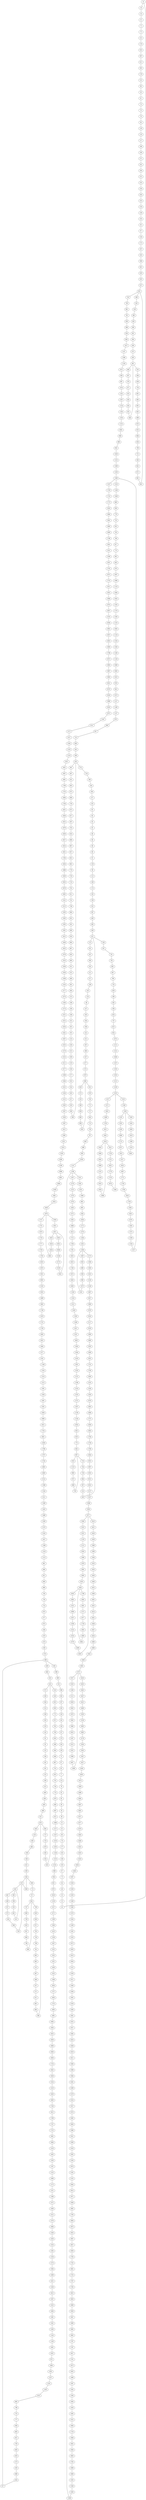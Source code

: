 graph G {
22 -- 34
34 -- 54
54 -- 51
51 -- 71
71 -- 72
72 -- 151
151 -- 176
176 -- 332
332 -- 397
397 -- 411
411 -- 392
392 -- 178
178 -- 131
131 -- 96
96 -- 56
56 -- 61
61 -- 74
74 -- 70
70 -- 78
78 -- 94
94 -- 129
129 -- 110
110 -- 117
117 -- 166
166 -- 190
190 -- 271
271 -- 241
241 -- 204
204 -- 212
212 -- 235
235 -- 259
259 -- 350
350 -- 253
253 -- 218
218 -- 149
149 -- 105
105 -- 93
93 -- 97
97 -- 156
156 -- 175
175 -- 187
187 -- 182
182 -- 368
368 -- 401
401 -- 459
459 -- 503
503 -- 537
537 -- 631
631 -- 586
586 -- 543
543 -- 559
559 -- 485
485 -- 456
456 -- 360
360 -- 301
301 -- 394
394 -- 436
436 -- 473
473 -- 450
450 -- 491
491 -- 448
448 -- 307
307 -- 376
376 -- 471
471 -- 553
553 -- 540
540 -- 504
504 -- 535
535 -- 566
566 -- 491
491 -- 532
532 -- 494
494 -- 658
658 -- 754
754 -- 801
801 -- 685
685 -- 691
691 -- 842
842 -- 899
899 -- 913
913 -- 915
915 -- 864
864 -- 834
834 -- 780
780 -- 721
721 -- 565
565 -- 641
641 -- 671
671 -- 681
681 -- 645
645 -- 631
631 -- 750
750 -- 783
783 -- 881
881 -- 781
781 -- 830
830 -- 866
866 -- 824
824 -- 949
949 -- 1017
1017 -- 1147
1147 -- 1286
1286 -- 1156
1156 -- 1011
1011 -- 936
936 -- 897
897 -- 1014
1014 -- 1181
1181 -- 1267
1267 -- 1154
1154 -- 1185
1185 -- 1256
1256 -- 1124
1124 -- 1062
1062 -- 968
968 -- 890
890 -- 945
945 -- 1026
1026 -- 1125
1125 -- 1269
1269 -- 1230
1230 -- 1369
1369 -- 1224
1224 -- 1106
1106 -- 1049
1049 -- 880
880 -- 836
836 -- 779
779 -- 732
732 -- 655
655 -- 705
705 -- 766
766 -- 817
817 -- 773
773 -- 902
902 -- 843
843 -- 970
970 -- 1007
1007 -- 1098
1098 -- 1119
1119 -- 1094
1094 -- 1043
1043 -- 1163
1163 -- 1176
1176 -- 1200
1200 -- 1133
1133 -- 1093
1093 -- 1118
1118 -- 1234
1234 -- 1356
1356 -- 1160
1160 -- 1128
1128 -- 1069
1069 -- 1063
1063 -- 1023
1023 -- 978
978 -- 942
942 -- 1073
1073 -- 1157
1157 -- 1189
1189 -- 1137
1137 -- 979
979 -- 906
906 -- 857
857 -- 723
723 -- 646
646 -- 545
545 -- 508
508 -- 420
420 -- 274
274 -- 216
216 -- 188
188 -- 164
164 -- 108
108 -- 127
127 -- 102
102 -- 83
83 -- 84
84 -- 65
65 -- 82
82 -- 86
86 -- 66
66 -- 68
68 -- 80
80 -- 91
91 -- 128
128 -- 90
90 -- 112
112 -- 169
169 -- 174
174 -- 192
192 -- 238
238 -- 352
352 -- 367
367 -- 440
440 -- 495
495 -- 449
449 -- 421
421 -- 273
273 -- 331
331 -- 347
347 -- 300
300 -- 242
242 -- 211
211 -- 217
217 -- 199
199 -- 143
143 -- 118
118 -- 88
88 -- 147
147 -- 183
183 -- 194
194 -- 198
198 -- 141
141 -- 221
221 -- 297
297 -- 380
380 -- 427
427 -- 477
477 -- 574
574 -- 679
679 -- 696
696 -- 628
628 -- 575
575 -- 533
533 -- 568
568 -- 638
638 -- 680
680 -- 698
698 -- 654
654 -- 696
696 -- 815
815 -- 878
878 -- 762
762 -- 771
771 -- 717
717 -- 643
643 -- 713
713 -- 758
758 -- 797
797 -- 840
840 -- 888
888 -- 993
993 -- 1028
1028 -- 1131
1131 -- 1196
1196 -- 1207
1207 -- 1276
1276 -- 1223
1223 -- 1370
1370 -- 1376
1376 -- 1450
1450 -- 1575
1575 -- 1595
1595 -- 1688
1688 -- 1613
1613 -- 1715
1715 -- 1706
1706 -- 1781
1781 -- 1833
1833 -- 1823
1823 -- 1748
1748 -- 1674
1674 -- 1656
1656 -- 1638
1638 -- 1556
1556 -- 1524
1524 -- 1512
1512 -- 1434
1434 -- 1293
1293 -- 1348
1348 -- 1421
1421 -- 1531
1531 -- 1603
1603 -- 1564
1564 -- 1504
1504 -- 1418
1418 -- 1281
1281 -- 1220
1220 -- 1122
1122 -- 1198
1198 -- 1319
1319 -- 1233
1233 -- 1275
1275 -- 1287
1287 -- 1139
1139 -- 1140
1140 -- 1054
1054 -- 953
953 -- 919
919 -- 775
775 -- 845
845 -- 807
807 -- 724
724 -- 744
744 -- 728
728 -- 694
694 -- 597
597 -- 514
514 -- 430
430 -- 421
421 -- 530
530 -- 547
547 -- 701
701 -- 703
703 -- 802
802 -- 847
847 -- 789
789 -- 733
733 -- 629
629 -- 590
590 -- 582
582 -- 594
594 -- 624
624 -- 747
747 -- 813
813 -- 954
954 -- 1075
1075 -- 1121
1121 -- 1141
1141 -- 1048
1048 -- 1167
1167 -- 1195
1195 -- 1335
1335 -- 1212
1212 -- 1239
1239 -- 1353
1353 -- 1310
1310 -- 1246
1246 -- 1303
1303 -- 1235
1235 -- 1302
1302 -- 1500
1500 -- 1666
1666 -- 1713
1713 -- 1672
1672 -- 1622
1622 -- 1527
1527 -- 1624
1624 -- 1697
1697 -- 1772
1772 -- 1750
1750 -- 1709
1709 -- 1653
1653 -- 1730
1730 -- 1594
1594 -- 1563
1563 -- 1479
1479 -- 1362
1362 -- 1375
1375 -- 1209
1209 -- 1258
1258 -- 1317
1317 -- 1369
1369 -- 1537
1537 -- 1703
1703 -- 1752
1752 -- 1773
1773 -- 1816
1816 -- 1884
1884 -- 1941
1941 -- 1860
1860 -- 1809
1809 -- 1768
1768 -- 1641
1641 -- 1551
1551 -- 1599
1599 -- 1631
1631 -- 1702
1702 -- 1675
1675 -- 1753
1753 -- 1911
1911 -- 1932
1932 -- 1908
1908 -- 1974
1974 -- 2007
2007 -- 2105
2105 -- 2036
2036 -- 1991
1991 -- 1937
1937 -- 1855
1855 -- 1800
1800 -- 1798
1798 -- 1872
1872 -- 1963
1963 -- 1987
1987 -- 1983
1983 -- 2031
2031 -- 2070
2070 -- 2028
2028 -- 1996
1996 -- 2020
2020 -- 2072
2072 -- 2181
2181 -- 2251
2251 -- 2172
2172 -- 2227
2227 -- 2164
2164 -- 2120
2120 -- 2118
2118 -- 2011
2011 -- 1931
1931 -- 1907
1907 -- 1861
1861 -- 1796
1796 -- 1733
1733 -- 1694
1694 -- 1746
1746 -- 1831
1831 -- 1858
1858 -- 1915
1915 -- 1979
1979 -- 2039
2039 -- 2027
2027 -- 1914
1914 -- 1851
1851 -- 1784
1784 -- 1834
1834 -- 1886
1886 -- 1959
1959 -- 2035
2035 -- 2076
2076 -- 2092
2092 -- 2141
2141 -- 2213
2213 -- 2293
2293 -- 2283
2283 -- 2295
2295 -- 2391
2391 -- 2415
2415 -- 2436
2436 -- 2423
2423 -- 2378
2378 -- 2310
2310 -- 2358
2358 -- 2326
2326 -- 2208
2208 -- 2143
2143 -- 2177
2177 -- 2274
2274 -- 2180
2180 -- 2174
2174 -- 2221
2221 -- 2315
2315 -- 2354
2354 -- 2341
2341 -- 2307
2307 -- 2232
2232 -- 2176
2176 -- 2155
2155 -- 2211
2211 -- 2277
2277 -- 2298
2298 -- 2284
2284 -- 2252
2252 -- 2194
2194 -- 2152
2152 -- 2263
2263 -- 2297
2297 -- 2356
2356 -- 2387
2387 -- 2412
2412 -- 2380
2380 -- 2321
2321 -- 2314
2314 -- 2350
2350 -- 2286
2286 -- 2196
2196 -- 2098
2098 -- 2081
2081 -- 2084
2084 -- 2038
2038 -- 1961
1961 -- 1924
1924 -- 1829
1829 -- 1879
1879 -- 1757
1757 -- 1731
1731 -- 1670
1670 -- 1716
1716 -- 1777
1777 -- 1759
1759 -- 1762
1762 -- 1810
1810 -- 1874
1874 -- 1921
1921 -- 2002
2002 -- 2102
2102 -- 2032
2032 -- 1899
1899 -- 1862
1862 -- 1749
1749 -- 1678
1678 -- 1722
1722 -- 1756
1756 -- 1695
1695 -- 1625
1625 -- 1464
1464 -- 1377
1377 -- 1242
1242 -- 1148
1148 -- 1254
1254 -- 1214
1214 -- 1213
1213 -- 1391
1391 -- 1359
1359 -- 1491
1491 -- 1591
1591 -- 1636
1636 -- 1680
1680 -- 1621
1621 -- 1734
1734 -- 1801
1801 -- 1828
1828 -- 1786
1786 -- 1707
1707 -- 1744
1744 -- 1685
1685 -- 1660
1660 -- 1514
1514 -- 1388
1388 -- 1244
1244 -- 1311
1311 -- 1389
1389 -- 1443
1443 -- 1488
1488 -- 1509
1509 -- 1570
1570 -- 1534
1534 -- 1457
1457 -- 1288
1288 -- 1218
1218 -- 1113
1113 -- 961
961 -- 848
848 -- 812
812 -- 849
849 -- 806
806 -- 740
740 -- 730
730 -- 714
714 -- 670
670 -- 577
577 -- 674
674 -- 548
548 -- 470
470 -- 474
474 -- 562
562 -- 576
576 -- 499
499 -- 439
439 -- 484
484 -- 455
455 -- 425
425 -- 372
372 -- 283
283 -- 264
264 -- 214
214 -- 208
208 -- 203
203 -- 220
220 -- 142
142 -- 92
92 -- 95
95 -- 132
132 -- 184
184 -- 181
181 -- 191
191 -- 152
152 -- 200
200 -- 313
313 -- 409
409 -- 438
438 -- 463
463 -- 488
488 -- 521
521 -- 623
623 -- 549
549 -- 519
519 -- 509
509 -- 466
466 -- 339
339 -- 340
340 -- 451
451 -- 500
500 -- 564
564 -- 523
523 -- 445
445 -- 383
383 -- 298
298 -- 333
333 -- 402
402 -- 415
415 -- 445
445 -- 461
461 -- 400
400 -- 327
327 -- 373
373 -- 454
454 -- 490
490 -- 550
550 -- 523
523 -- 608
608 -- 564
564 -- 598
598 -- 711
711 -- 757
757 -- 844
844 -- 707
707 -- 690
690 -- 709
709 -- 833
833 -- 947
947 -- 884
884 -- 796
796 -- 908
908 -- 844
844 -- 799
799 -- 829
829 -- 858
858 -- 871
871 -- 795
795 -- 756
756 -- 798
798 -- 761
761 -- 692
692 -- 682
682 -- 515
515 -- 467
467 -- 496
496 -- 557
557 -- 571
571 -- 611
611 -- 661
661 -- 683
683 -- 596
596 -- 623
623 -- 665
665 -- 727
727 -- 753
753 -- 676
676 -- 585
585 -- 534
534 -- 424
424 -- 425
425 -- 516
516 -- 526
526 -- 625
625 -- 659
659 -- 772
772 -- 872
872 -- 765
765 -- 700
700 -- 626
626 -- 588
588 -- 584
584 -- 648
648 -- 687
687 -- 755
755 -- 810
810 -- 735
735 -- 726
726 -- 774
774 -- 879
879 -- 885
885 -- 987
987 -- 912
912 -- 1066
1066 -- 1127
1127 -- 1247
1247 -- 1318
1318 -- 1203
1203 -- 1146
1146 -- 1210
1210 -- 1134
1134 -- 969
969 -- 934
934 -- 831
831 -- 876
876 -- 1018
1018 -- 1158
1158 -- 1257
1257 -- 1271
1271 -- 1296
1296 -- 1394
1394 -- 1410
1410 -- 1236
1236 -- 1307
1307 -- 1252
1252 -- 1355
1355 -- 1351
1351 -- 1430
1430 -- 1532
1532 -- 1568
1568 -- 1634
1634 -- 1727
1727 -- 1643
1643 -- 1725
1725 -- 1803
1803 -- 1891
1891 -- 1964
1964 -- 1956
1956 -- 1923
1923 -- 1859
1859 -- 1806
1806 -- 1840
1840 -- 1856
1856 -- 1724
1724 -- 1642
1642 -- 1628
1628 -- 1554
1554 -- 1519
1519 -- 1630
1630 -- 1693
1693 -- 1740
1740 -- 1812
1812 -- 1799
1799 -- 1747
1747 -- 1723
1723 -- 1691
1691 -- 1664
1664 -- 1518
1518 -- 1403
1403 -- 1326
1326 -- 1197
1197 -- 1153
1153 -- 1099
1099 -- 1173
1173 -- 1231
1231 -- 1289
1289 -- 1372
1372 -- 1409
1409 -- 1515
1515 -- 1576
1576 -- 1606
1606 -- 1549
1549 -- 1428
1428 -- 1316
1316 -- 1265
1265 -- 1228
1228 -- 1274
1274 -- 1364
1364 -- 1408
1408 -- 1431
1431 -- 1536
1536 -- 1612
1612 -- 1597
1597 -- 1553
1553 -- 1494
1494 -- 1381
1381 -- 1341
1341 -- 1260
1260 -- 1144
1144 -- 1149
1149 -- 1092
1092 -- 1033
1033 -- 972
972 -- 1084
1084 -- 1205
1205 -- 1237
1237 -- 1255
1255 -- 1165
1165 -- 1013
1013 -- 883
883 -- 788
788 -- 752
752 -- 777
777 -- 940
940 -- 863
863 -- 821
821 -- 793
793 -- 693
693 -- 633
633 -- 573
573 -- 593
593 -- 686
686 -- 634
634 -- 527
527 -- 499
499 -- 505
505 -- 398
398 -- 389
389 -- 251
251 -- 396
396 -- 295
295 -- 197
197 -- 185
185 -- 158
158 -- 145
145 -- 136
136 -- 137
137 -- 170
170 -- 104
104 -- 139
139 -- 75
75 -- 87
87 -- 63
63 -- 77
77 -- 114
114 -- 79
79 -- 62
62 -- 85
85 -- 60
60 -- 50
50 -- 49
49 -- 25
25 -- 53
53 -- 69
69 -- 76
76 -- 177
177 -- 162
162 -- 106
106 -- 103
103 -- 67
67 -- 73
73 -- 64
64 -- 48
48 -- 33
33 -- 23
23 -- 45
45 -- 22
89 -- 99
99 -- 153
153 -- 230
230 -- 222
222 -- 209
209 -- 219
219 -- 256
256 -- 277
277 -- 353
353 -- 324
324 -- 263
263 -- 227
227 -- 329
329 -- 269
269 -- 308
308 -- 420
420 -- 381
381 -- 497
497 -- 541
541 -- 603
603 -- 673
673 -- 808
808 -- 759
759 -- 675
675 -- 617
617 -- 587
587 -- 702
702 -- 816
816 -- 896
896 -- 967
967 -- 827
827 -- 852
852 -- 862
862 -- 776
776 -- 720
720 -- 710
710 -- 791
791 -- 811
811 -- 741
741 -- 748
748 -- 684
684 -- 632
632 -- 591
591 -- 606
606 -- 618
618 -- 664
664 -- 667
667 -- 650
650 -- 600
600 -- 551
551 -- 522
522 -- 480
480 -- 391
391 -- 404
404 -- 213
213 -- 186
186 -- 180
180 -- 168
168 -- 101
101 -- 89
736 -- 807
807 -- 910
910 -- 1110
1110 -- 999
999 -- 975
975 -- 860
860 -- 736
895 -- 958
958 -- 1058
1058 -- 1172
1172 -- 1279
1279 -- 1108
1108 -- 1202
1202 -- 1186
1186 -- 1067
1067 -- 950
950 -- 898
898 -- 938
938 -- 990
990 -- 1072
1072 -- 1161
1161 -- 1186
1186 -- 1273
1273 -- 1360
1360 -- 1383
1383 -- 1452
1452 -- 1526
1526 -- 1558
1558 -- 1687
1687 -- 1827
1827 -- 1960
1960 -- 1976
1976 -- 2016
2016 -- 2117
2117 -- 2018
2018 -- 1990
1990 -- 1890
1890 -- 1920
1920 -- 1909
1909 -- 1825
1825 -- 1741
1741 -- 1700
1700 -- 1640
1640 -- 1535
1535 -- 1540
1540 -- 1593
1593 -- 1679
1679 -- 1663
1663 -- 1696
1696 -- 1737
1737 -- 1836
1836 -- 1903
1903 -- 1794
1794 -- 1758
1758 -- 1780
1780 -- 1844
1844 -- 1922
1922 -- 1997
1997 -- 1935
1935 -- 2015
2015 -- 2055
2055 -- 2137
2137 -- 2207
2207 -- 2288
2288 -- 2294
2294 -- 2377
2377 -- 2364
2364 -- 2323
2323 -- 2322
2322 -- 2129
2129 -- 2115
2115 -- 2026
2026 -- 1949
1949 -- 1978
1978 -- 2062
2062 -- 2005
2005 -- 1919
1919 -- 1943
1943 -- 1789
1789 -- 1665
1665 -- 1601
1601 -- 1572
1572 -- 1677
1677 -- 1728
1728 -- 1802
1802 -- 1893
1893 -- 1984
1984 -- 1943
1943 -- 2050
2050 -- 2085
2085 -- 2101
2101 -- 2099
2099 -- 2167
2167 -- 2186
2186 -- 2142
2142 -- 2324
2324 -- 2379
2379 -- 2406
2406 -- 2403
2403 -- 2377
2377 -- 2410
2410 -- 2421
2421 -- 2426
2426 -- 2439
2439 -- 2389
2389 -- 2399
2399 -- 2344
2344 -- 2333
2333 -- 2420
2420 -- 2430
2430 -- 2446
2446 -- 2425
2425 -- 2369
2369 -- 2402
2402 -- 2432
2432 -- 2414
2414 -- 2441
2441 -- 2448
2448 -- 2447
2447 -- 2454
2454 -- 2480
2480 -- 2460
2460 -- 2442
2442 -- 2400
2400 -- 2365
2365 -- 2371
2371 -- 2337
2337 -- 2320
2320 -- 2166
2166 -- 2112
2112 -- 2059
2059 -- 2043
2043 -- 1970
1970 -- 1945
1945 -- 1980
1980 -- 2053
2053 -- 2187
2187 -- 2313
2313 -- 2332
2332 -- 2388
2388 -- 2407
2407 -- 2396
2396 -- 2371
2371 -- 2416
2416 -- 2435
2435 -- 2445
2445 -- 2437
2437 -- 2422
2422 -- 2408
2408 -- 2330
2330 -- 2136
2136 -- 2093
2093 -- 2083
2083 -- 2178
2178 -- 2204
2204 -- 2343
2343 -- 2347
2347 -- 2427
2427 -- 2428
2428 -- 2458
2458 -- 2474
2474 -- 2493
2493 -- 2496
2496 -- 2494
2494 -- 2487
2487 -- 2462
2462 -- 2471
2471 -- 2477
2477 -- 2479
2479 -- 2463
2463 -- 2449
2449 -- 2455
2455 -- 2433
2433 -- 2418
2418 -- 2434
2434 -- 2405
2405 -- 2287
2287 -- 2258
2258 -- 2236
2236 -- 2230
2230 -- 2168
2168 -- 2280
2280 -- 2276
2276 -- 2244
2244 -- 2189
2189 -- 2182
2182 -- 2220
2220 -- 2073
2073 -- 2030
2030 -- 2010
2010 -- 2056
2056 -- 2122
2122 -- 2239
2239 -- 2311
2311 -- 2349
2349 -- 2336
2336 -- 2302
2302 -- 2228
2228 -- 2260
2260 -- 2361
2361 -- 2325
2325 -- 2357
2357 -- 2385
2385 -- 2424
2424 -- 2438
2438 -- 2419
2419 -- 2411
2411 -- 2360
2360 -- 2398
2398 -- 2384
2384 -- 2281
2281 -- 2299
2299 -- 2279
2279 -- 2224
2224 -- 2327
2327 -- 2374
2374 -- 2392
2392 -- 2404
2404 -- 2386
2386 -- 2351
2351 -- 2309
2309 -- 2318
2318 -- 2305
2305 -- 2104
2104 -- 2074
2074 -- 2192
2192 -- 2135
2135 -- 2044
2044 -- 2014
2014 -- 1971
1971 -- 1938
1938 -- 1882
1882 -- 1793
1793 -- 1804
1804 -- 1873
1873 -- 1925
1925 -- 1967
1967 -- 1857
1857 -- 1830
1830 -- 1783
1783 -- 1742
1742 -- 1661
1661 -- 1755
1755 -- 1767
1767 -- 1785
1785 -- 1822
1822 -- 1850
1850 -- 1969
1969 -- 1926
1926 -- 1947
1947 -- 1999
1999 -- 1985
1985 -- 1865
1865 -- 1797
1797 -- 1787
1787 -- 1657
1657 -- 1701
1701 -- 1673
1673 -- 1635
1635 -- 1499
1499 -- 1397
1397 -- 1345
1345 -- 1294
1294 -- 1404
1404 -- 1426
1426 -- 1495
1495 -- 1552
1552 -- 1684
1684 -- 1718
1718 -- 1848
1848 -- 1902
1902 -- 1940
1940 -- 1863
1863 -- 1765
1765 -- 1698
1698 -- 1668
1668 -- 1505
1505 -- 1546
1546 -- 1393
1393 -- 1308
1308 -- 1196
1196 -- 1251
1251 -- 1285
1285 -- 1192
1192 -- 1096
1096 -- 995
995 -- 895
1303 -- 1363
1363 -- 1445
1445 -- 1600
1600 -- 1619
1619 -- 1580
1580 -- 1510
1510 -- 1400
1400 -- 1303
1353 -- 1471
1471 -- 1571
1571 -- 1652
1652 -- 1690
1690 -- 1704
1704 -- 1821
1821 -- 1845
1845 -- 1916
1916 -- 1811
1811 -- 1726
1726 -- 1751
1751 -- 1852
1852 -- 1779
1779 -- 1719
1719 -- 1676
1676 -- 1566
1566 -- 1353
1818 -- 1824
1824 -- 1881
1881 -- 1879
1879 -- 1928
1928 -- 1951
1951 -- 1957
1957 -- 1853
1853 -- 1818
1916 -- 1954
1954 -- 2006
2006 -- 2045
2045 -- 2089
2089 -- 2132
2132 -- 2128
2128 -- 2033
2033 -- 1929
1929 -- 1998
1998 -- 1916
1933 -- 1952
1952 -- 2048
2048 -- 2148
2148 -- 2173
2173 -- 2139
2139 -- 2041
2041 -- 1957
1957 -- 1933
}
